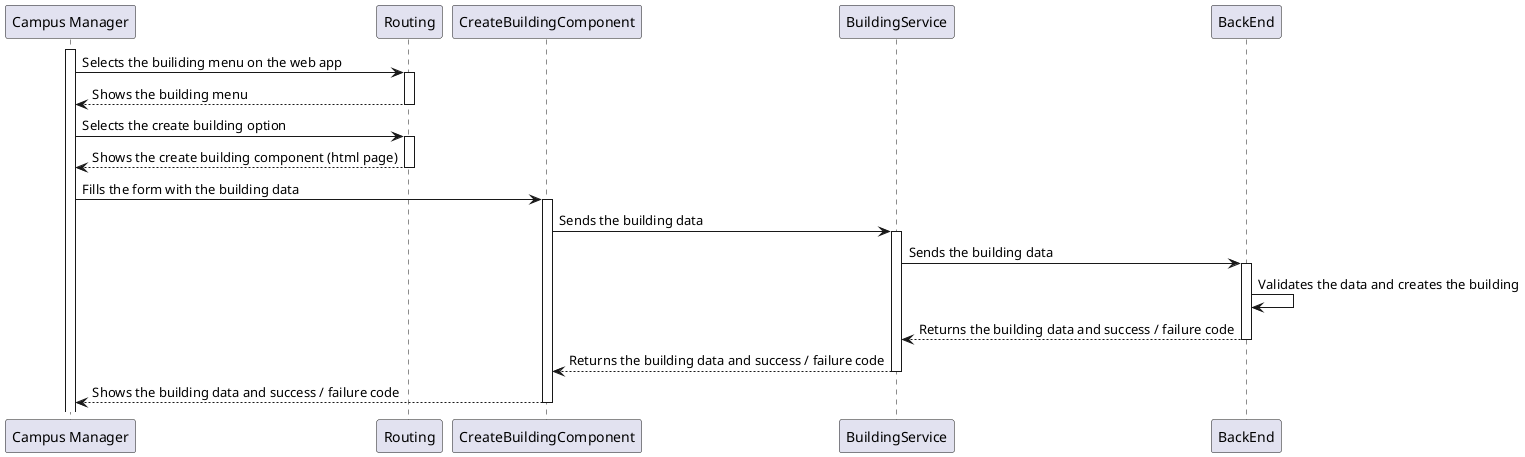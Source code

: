 @startuml
participant "Campus Manager" as user
participant "Routing" as R
participant "CreateBuildingComponent" as COMP
participant "BuildingService" as SERV
participant "BackEnd" as BE
activate user
user -> R: Selects the builiding menu on the web app
activate R
R --> user: Shows the building menu
deactivate R
user -> R: Selects the create building option
activate R
R --> user: Shows the create building component (html page)
deactivate R
user -> COMP: Fills the form with the building data
activate COMP
COMP -> SERV: Sends the building data
activate SERV
SERV -> BE: Sends the building data
activate BE
BE -> BE: Validates the data and creates the building
BE --> SERV: Returns the building data and success / failure code
deactivate BE
SERV --> COMP: Returns the building data and success / failure code
deactivate SERV
COMP --> user: Shows the building data and success / failure code
deactivate COMP
